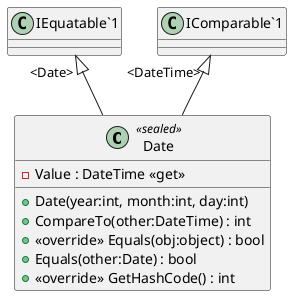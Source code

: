 @startuml
class Date <<sealed>> {
    - Value : DateTime <<get>>
    + Date(year:int, month:int, day:int)
    + CompareTo(other:DateTime) : int
    + <<override>> Equals(obj:object) : bool
    + Equals(other:Date) : bool
    + <<override>> GetHashCode() : int
}
"IEquatable`1" "<Date>" <|-- Date
"IComparable`1" "<DateTime>" <|-- Date
@enduml
